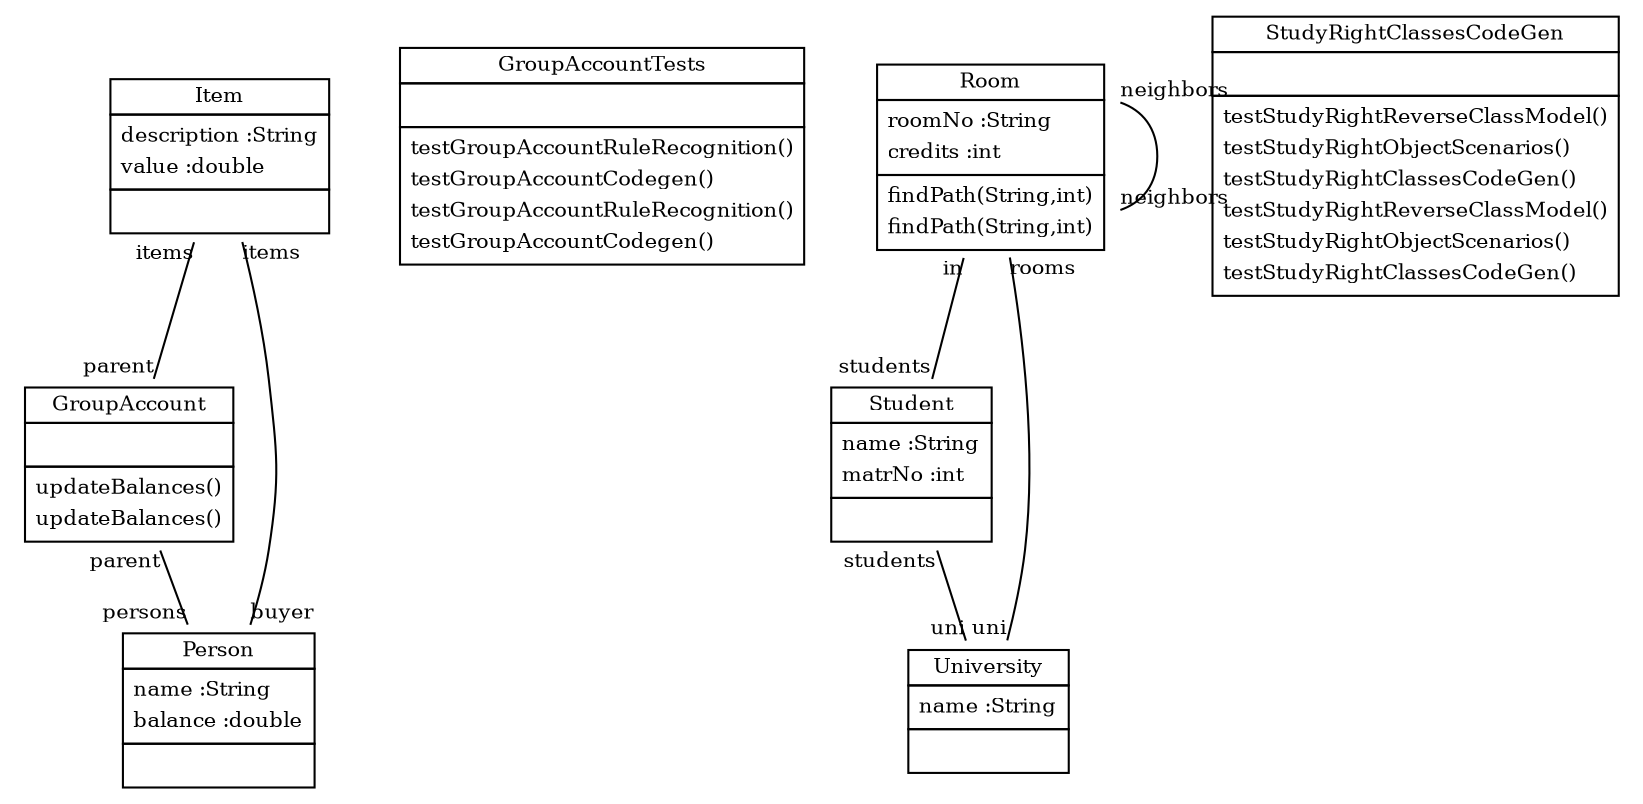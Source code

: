 
 graph ClassDiagram {
    node [shape = none, fontsize = 10]; 
    edge [fontsize = 10];
    
    
    GroupAccount [label=<<table border='0' cellborder='1' cellspacing='0'> <tr> <td>GroupAccount</td> </tr> <tr><td><table border='0' cellborder='0' cellspacing='0'> <tr><td> </td></tr> </table></td></tr> <tr><td><table border='0' cellborder='0' cellspacing='0'> <tr><td align='left'>updateBalances()</td></tr> <tr><td align='left'>updateBalances()</td></tr>  </table></td></tr> </table>>];
    GroupAccountTests [label=<<table border='0' cellborder='1' cellspacing='0'> <tr> <td>GroupAccountTests</td> </tr> <tr><td><table border='0' cellborder='0' cellspacing='0'> <tr><td> </td></tr> </table></td></tr> <tr><td><table border='0' cellborder='0' cellspacing='0'> <tr><td align='left'>testGroupAccountRuleRecognition()</td></tr> <tr><td align='left'>testGroupAccountCodegen()</td></tr> <tr><td align='left'>testGroupAccountRuleRecognition()</td></tr> <tr><td align='left'>testGroupAccountCodegen()</td></tr>  </table></td></tr> </table>>];
    Item [label=<<table border='0' cellborder='1' cellspacing='0'> <tr> <td>Item</td> </tr> <tr><td><table border='0' cellborder='0' cellspacing='0'> <tr><td align='left'>description :String</td></tr> <tr><td align='left'>value :double</td></tr>  </table></td></tr> <tr><td><table border='0' cellborder='0' cellspacing='0'> <tr><td> </td></tr> </table></td></tr> </table>>];
    Person [label=<<table border='0' cellborder='1' cellspacing='0'> <tr> <td>Person</td> </tr> <tr><td><table border='0' cellborder='0' cellspacing='0'> <tr><td align='left'>name :String</td></tr> <tr><td align='left'>balance :double</td></tr>  </table></td></tr> <tr><td><table border='0' cellborder='0' cellspacing='0'> <tr><td> </td></tr> </table></td></tr> </table>>];
    Room [label=<<table border='0' cellborder='1' cellspacing='0'> <tr> <td>Room</td> </tr> <tr><td><table border='0' cellborder='0' cellspacing='0'> <tr><td align='left'>roomNo :String</td></tr> <tr><td align='left'>credits :int</td></tr>  </table></td></tr> <tr><td><table border='0' cellborder='0' cellspacing='0'> <tr><td align='left'>findPath(String,int)</td></tr> <tr><td align='left'>findPath(String,int)</td></tr>  </table></td></tr> </table>>];
    Student [label=<<table border='0' cellborder='1' cellspacing='0'> <tr> <td>Student</td> </tr> <tr><td><table border='0' cellborder='0' cellspacing='0'> <tr><td align='left'>name :String</td></tr> <tr><td align='left'>matrNo :int</td></tr>  </table></td></tr> <tr><td><table border='0' cellborder='0' cellspacing='0'> <tr><td> </td></tr> </table></td></tr> </table>>];
    StudyRightClassesCodeGen [label=<<table border='0' cellborder='1' cellspacing='0'> <tr> <td>StudyRightClassesCodeGen</td> </tr> <tr><td><table border='0' cellborder='0' cellspacing='0'> <tr><td> </td></tr> </table></td></tr> <tr><td><table border='0' cellborder='0' cellspacing='0'> <tr><td align='left'>testStudyRightReverseClassModel()</td></tr> <tr><td align='left'>testStudyRightObjectScenarios()</td></tr> <tr><td align='left'>testStudyRightClassesCodeGen()</td></tr> <tr><td align='left'>testStudyRightReverseClassModel()</td></tr> <tr><td align='left'>testStudyRightObjectScenarios()</td></tr> <tr><td align='left'>testStudyRightClassesCodeGen()</td></tr>  </table></td></tr> </table>>];
    University [label=<<table border='0' cellborder='1' cellspacing='0'> <tr> <td>University</td> </tr> <tr><td><table border='0' cellborder='0' cellspacing='0'> <tr><td align='left'>name :String</td></tr>  </table></td></tr> <tr><td><table border='0' cellborder='0' cellspacing='0'> <tr><td> </td></tr> </table></td></tr> </table>>];
    
    
    
    Item -- GroupAccount [headlabel = "parent" taillabel = "items"];
    GroupAccount -- Person [headlabel = "persons" taillabel = "parent"];
    Item -- Person [headlabel = "buyer" taillabel = "items"];
    Room -- Room [headlabel = "neighbors" taillabel = "neighbors"];
    Room -- Student [headlabel = "students" taillabel = "in"];
    Room -- University [headlabel = "uni" taillabel = "rooms"];
    Student -- University [headlabel = "uni" taillabel = "students"];
}

